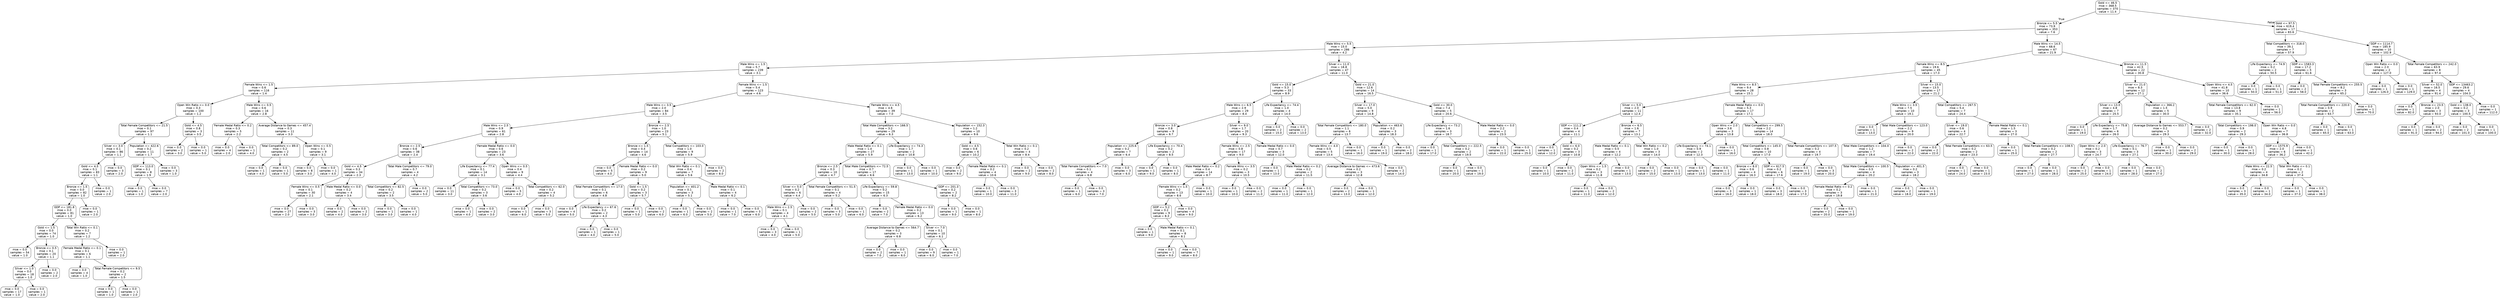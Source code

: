digraph Tree {
node [shape=box, style="rounded", color="black", fontname=helvetica] ;
edge [fontname=helvetica] ;
0 [label="Gold <= 46.5\nmse = 368.5\nsamples = 370\nvalue = 11.4"] ;
1 [label="Bronze <= 5.5\nmse = 73.9\nsamples = 353\nvalue = 7.6"] ;
0 -> 1 [labeldistance=2.5, labelangle=45, headlabel="True"] ;
2 [label="Male Wins <= 5.5\nmse = 15.0\nsamples = 286\nvalue = 4.2"] ;
1 -> 2 ;
3 [label="Male Wins <= 1.5\nmse = 5.7\nsamples = 239\nvalue = 3.1"] ;
2 -> 3 ;
4 [label="Female Wins <= 1.5\nmse = 0.6\nsamples = 116\nvalue = 1.4"] ;
3 -> 4 ;
5 [label="Open Win Ratio <= 0.0\nmse = 0.3\nsamples = 100\nvalue = 1.2"] ;
4 -> 5 ;
6 [label="Total Female Competitors <= 21.5\nmse = 0.1\nsamples = 97\nvalue = 1.1"] ;
5 -> 6 ;
7 [label="Silver <= 3.0\nmse = 0.1\nsamples = 86\nvalue = 1.1"] ;
6 -> 7 ;
8 [label="Gold <= 4.5\nmse = 0.1\nsamples = 83\nvalue = 1.1"] ;
7 -> 8 ;
9 [label="Bronze <= 1.5\nmse = 0.0\nsamples = 82\nvalue = 1.0"] ;
8 -> 9 ;
10 [label="GDP <= 181.8\nmse = 0.0\nsamples = 81\nvalue = 1.0"] ;
9 -> 10 ;
11 [label="Gold <= 1.5\nmse = 0.0\nsamples = 74\nvalue = 1.0"] ;
10 -> 11 ;
12 [label="mse = 0.0\nsamples = 54\nvalue = 1.0"] ;
11 -> 12 ;
13 [label="Bronze <= 0.5\nmse = 0.1\nsamples = 20\nvalue = 1.1"] ;
11 -> 13 ;
14 [label="Silver <= 1.0\nmse = 0.0\nsamples = 18\nvalue = 1.0"] ;
13 -> 14 ;
15 [label="mse = 0.0\nsamples = 17\nvalue = 1.0"] ;
14 -> 15 ;
16 [label="mse = 0.0\nsamples = 1\nvalue = 2.0"] ;
14 -> 16 ;
17 [label="mse = 0.0\nsamples = 2\nvalue = 2.0"] ;
13 -> 17 ;
18 [label="Total Win Ratio <= 0.1\nmse = 0.2\nsamples = 7\nvalue = 1.2"] ;
10 -> 18 ;
19 [label="Female Medal Ratio <= 0.1\nmse = 0.1\nsamples = 6\nvalue = 1.1"] ;
18 -> 19 ;
20 [label="mse = 0.0\nsamples = 4\nvalue = 1.0"] ;
19 -> 20 ;
21 [label="Total Female Competitors <= 9.5\nmse = 0.2\nsamples = 2\nvalue = 1.5"] ;
19 -> 21 ;
22 [label="mse = 0.0\nsamples = 1\nvalue = 1.0"] ;
21 -> 22 ;
23 [label="mse = 0.0\nsamples = 1\nvalue = 2.0"] ;
21 -> 23 ;
24 [label="mse = 0.0\nsamples = 1\nvalue = 2.0"] ;
18 -> 24 ;
25 [label="mse = 0.0\nsamples = 1\nvalue = 2.0"] ;
9 -> 25 ;
26 [label="mse = 0.0\nsamples = 1\nvalue = 2.0"] ;
8 -> 26 ;
27 [label="mse = 0.0\nsamples = 3\nvalue = 2.0"] ;
7 -> 27 ;
28 [label="Population <= 422.6\nmse = 0.2\nsamples = 11\nvalue = 1.7"] ;
6 -> 28 ;
29 [label="GDP <= 113.0\nmse = 0.1\nsamples = 8\nvalue = 1.9"] ;
28 -> 29 ;
30 [label="mse = 0.0\nsamples = 1\nvalue = 1.0"] ;
29 -> 30 ;
31 [label="mse = 0.0\nsamples = 7\nvalue = 2.0"] ;
29 -> 31 ;
32 [label="mse = 0.0\nsamples = 3\nvalue = 1.0"] ;
28 -> 32 ;
33 [label="Gold <= 4.5\nmse = 0.8\nsamples = 3\nvalue = 3.5"] ;
5 -> 33 ;
34 [label="mse = 0.0\nsamples = 2\nvalue = 3.0"] ;
33 -> 34 ;
35 [label="mse = 0.0\nsamples = 1\nvalue = 5.0"] ;
33 -> 35 ;
36 [label="Male Wins <= 0.5\nmse = 0.6\nsamples = 16\nvalue = 2.8"] ;
4 -> 36 ;
37 [label="Female Medal Ratio <= 0.2\nmse = 0.3\nsamples = 5\nvalue = 2.2"] ;
36 -> 37 ;
38 [label="mse = 0.0\nsamples = 4\nvalue = 2.0"] ;
37 -> 38 ;
39 [label="mse = 0.0\nsamples = 1\nvalue = 4.0"] ;
37 -> 39 ;
40 [label="Average Distance to Games <= 457.4\nmse = 0.3\nsamples = 11\nvalue = 3.3"] ;
36 -> 40 ;
41 [label="Total Competitors <= 89.0\nmse = 0.2\nsamples = 2\nvalue = 4.5"] ;
40 -> 41 ;
42 [label="mse = 0.0\nsamples = 1\nvalue = 4.0"] ;
41 -> 42 ;
43 [label="mse = 0.0\nsamples = 1\nvalue = 5.0"] ;
41 -> 43 ;
44 [label="Open Wins <= 0.5\nmse = 0.1\nsamples = 9\nvalue = 3.1"] ;
40 -> 44 ;
45 [label="mse = 0.0\nsamples = 8\nvalue = 3.0"] ;
44 -> 45 ;
46 [label="mse = 0.0\nsamples = 1\nvalue = 4.0"] ;
44 -> 46 ;
47 [label="Female Wins <= 1.5\nmse = 5.4\nsamples = 123\nvalue = 4.6"] ;
3 -> 47 ;
48 [label="Male Wins <= 3.5\nmse = 2.0\nsamples = 84\nvalue = 3.5"] ;
47 -> 48 ;
49 [label="Male Wins <= 2.5\nmse = 0.9\nsamples = 61\nvalue = 2.8"] ;
48 -> 49 ;
50 [label="Bronze <= 2.5\nmse = 0.6\nsamples = 38\nvalue = 2.4"] ;
49 -> 50 ;
51 [label="Gold <= 4.5\nmse = 0.3\nsamples = 34\nvalue = 2.3"] ;
50 -> 51 ;
52 [label="Female Wins <= 0.5\nmse = 0.1\nsamples = 30\nvalue = 2.1"] ;
51 -> 52 ;
53 [label="mse = 0.0\nsamples = 27\nvalue = 2.0"] ;
52 -> 53 ;
54 [label="mse = 0.0\nsamples = 3\nvalue = 3.0"] ;
52 -> 54 ;
55 [label="Male Medal Ratio <= 0.0\nmse = 0.2\nsamples = 4\nvalue = 3.4"] ;
51 -> 55 ;
56 [label="mse = 0.0\nsamples = 2\nvalue = 4.0"] ;
55 -> 56 ;
57 [label="mse = 0.0\nsamples = 2\nvalue = 3.0"] ;
55 -> 57 ;
58 [label="Total Male Competitors <= 79.0\nmse = 0.7\nsamples = 4\nvalue = 4.2"] ;
50 -> 58 ;
59 [label="Total Competitors <= 82.5\nmse = 0.2\nsamples = 2\nvalue = 3.5"] ;
58 -> 59 ;
60 [label="mse = 0.0\nsamples = 1\nvalue = 3.0"] ;
59 -> 60 ;
61 [label="mse = 0.0\nsamples = 1\nvalue = 4.0"] ;
59 -> 61 ;
62 [label="mse = 0.0\nsamples = 2\nvalue = 5.0"] ;
58 -> 62 ;
63 [label="Female Medal Ratio <= 0.0\nmse = 0.6\nsamples = 23\nvalue = 3.6"] ;
49 -> 63 ;
64 [label="Life Expectancy <= 77.4\nmse = 0.1\nsamples = 14\nvalue = 3.1"] ;
63 -> 64 ;
65 [label="mse = 0.0\nsamples = 11\nvalue = 3.0"] ;
64 -> 65 ;
66 [label="Total Competitors <= 73.0\nmse = 0.2\nsamples = 3\nvalue = 3.6"] ;
64 -> 66 ;
67 [label="mse = 0.0\nsamples = 1\nvalue = 4.0"] ;
66 -> 67 ;
68 [label="mse = 0.0\nsamples = 2\nvalue = 3.0"] ;
66 -> 68 ;
69 [label="Open Wins <= 0.5\nmse = 0.4\nsamples = 9\nvalue = 4.4"] ;
63 -> 69 ;
70 [label="mse = 0.0\nsamples = 5\nvalue = 4.0"] ;
69 -> 70 ;
71 [label="Total Competitors <= 62.0\nmse = 0.2\nsamples = 4\nvalue = 5.2"] ;
69 -> 71 ;
72 [label="mse = 0.0\nsamples = 1\nvalue = 6.0"] ;
71 -> 72 ;
73 [label="mse = 0.0\nsamples = 3\nvalue = 5.0"] ;
71 -> 73 ;
74 [label="Bronze <= 2.5\nmse = 1.0\nsamples = 23\nvalue = 5.1"] ;
48 -> 74 ;
75 [label="Bronze <= 1.5\nmse = 0.4\nsamples = 14\nvalue = 4.6"] ;
74 -> 75 ;
76 [label="mse = 0.0\nsamples = 5\nvalue = 4.0"] ;
75 -> 76 ;
77 [label="Female Medal Ratio <= 0.0\nmse = 0.2\nsamples = 9\nvalue = 5.0"] ;
75 -> 77 ;
78 [label="Total Female Competitors <= 17.0\nmse = 0.1\nsamples = 6\nvalue = 4.8"] ;
77 -> 78 ;
79 [label="mse = 0.0\nsamples = 4\nvalue = 5.0"] ;
78 -> 79 ;
80 [label="Life Expectancy <= 67.6\nmse = 0.2\nsamples = 2\nvalue = 4.3"] ;
78 -> 80 ;
81 [label="mse = 0.0\nsamples = 1\nvalue = 4.0"] ;
80 -> 81 ;
82 [label="mse = 0.0\nsamples = 1\nvalue = 5.0"] ;
80 -> 82 ;
83 [label="Gold <= 1.5\nmse = 0.2\nsamples = 3\nvalue = 5.7"] ;
77 -> 83 ;
84 [label="mse = 0.0\nsamples = 1\nvalue = 5.0"] ;
83 -> 84 ;
85 [label="mse = 0.0\nsamples = 2\nvalue = 6.0"] ;
83 -> 85 ;
86 [label="Total Competitors <= 103.0\nmse = 1.0\nsamples = 9\nvalue = 5.9"] ;
74 -> 86 ;
87 [label="Total Win Ratio <= 0.1\nmse = 0.4\nsamples = 7\nvalue = 5.6"] ;
86 -> 87 ;
88 [label="Population <= 401.2\nmse = 0.1\nsamples = 3\nvalue = 5.1"] ;
87 -> 88 ;
89 [label="mse = 0.0\nsamples = 1\nvalue = 6.0"] ;
88 -> 89 ;
90 [label="mse = 0.0\nsamples = 2\nvalue = 5.0"] ;
88 -> 90 ;
91 [label="Male Medal Ratio <= 0.1\nmse = 0.1\nsamples = 4\nvalue = 6.2"] ;
87 -> 91 ;
92 [label="mse = 0.0\nsamples = 1\nvalue = 7.0"] ;
91 -> 92 ;
93 [label="mse = 0.0\nsamples = 3\nvalue = 6.0"] ;
91 -> 93 ;
94 [label="mse = 0.0\nsamples = 2\nvalue = 8.0"] ;
86 -> 94 ;
95 [label="Female Wins <= 4.5\nmse = 4.6\nsamples = 39\nvalue = 7.0"] ;
47 -> 95 ;
96 [label="Total Male Competitors <= 166.5\nmse = 3.2\nsamples = 29\nvalue = 6.3"] ;
95 -> 96 ;
97 [label="Male Medal Ratio <= 0.1\nmse = 1.4\nsamples = 27\nvalue = 5.9"] ;
96 -> 97 ;
98 [label="Bronze <= 2.5\nmse = 0.3\nsamples = 10\nvalue = 4.7"] ;
97 -> 98 ;
99 [label="Silver <= 5.0\nmse = 0.2\nsamples = 6\nvalue = 4.4"] ;
98 -> 99 ;
100 [label="Male Wins <= 2.5\nmse = 0.1\nsamples = 4\nvalue = 4.1"] ;
99 -> 100 ;
101 [label="mse = 0.0\nsamples = 3\nvalue = 4.0"] ;
100 -> 101 ;
102 [label="mse = 0.0\nsamples = 1\nvalue = 5.0"] ;
100 -> 102 ;
103 [label="mse = 0.0\nsamples = 2\nvalue = 5.0"] ;
99 -> 103 ;
104 [label="Total Female Competitors <= 51.5\nmse = 0.1\nsamples = 4\nvalue = 5.2"] ;
98 -> 104 ;
105 [label="mse = 0.0\nsamples = 3\nvalue = 5.0"] ;
104 -> 105 ;
106 [label="mse = 0.0\nsamples = 1\nvalue = 6.0"] ;
104 -> 106 ;
107 [label="Total Male Competitors <= 72.5\nmse = 0.7\nsamples = 17\nvalue = 6.6"] ;
97 -> 107 ;
108 [label="Life Expectancy <= 59.8\nmse = 0.2\nsamples = 15\nvalue = 6.3"] ;
107 -> 108 ;
109 [label="mse = 0.0\nsamples = 2\nvalue = 7.0"] ;
108 -> 109 ;
110 [label="Female Medal Ratio <= 0.0\nmse = 0.2\nsamples = 13\nvalue = 6.2"] ;
108 -> 110 ;
111 [label="Average Distance to Games <= 564.7\nmse = 0.2\nsamples = 3\nvalue = 6.8"] ;
110 -> 111 ;
112 [label="mse = 0.0\nsamples = 2\nvalue = 7.0"] ;
111 -> 112 ;
113 [label="mse = 0.0\nsamples = 1\nvalue = 6.0"] ;
111 -> 113 ;
114 [label="Silver <= 7.0\nmse = 0.1\nsamples = 10\nvalue = 6.1"] ;
110 -> 114 ;
115 [label="mse = 0.0\nsamples = 9\nvalue = 6.0"] ;
114 -> 115 ;
116 [label="mse = 0.0\nsamples = 1\nvalue = 7.0"] ;
114 -> 116 ;
117 [label="GDP <= 201.3\nmse = 0.2\nsamples = 2\nvalue = 8.2"] ;
107 -> 117 ;
118 [label="mse = 0.0\nsamples = 1\nvalue = 9.0"] ;
117 -> 118 ;
119 [label="mse = 0.0\nsamples = 1\nvalue = 8.0"] ;
117 -> 119 ;
120 [label="Life Expectancy <= 74.3\nmse = 1.7\nsamples = 2\nvalue = 10.8"] ;
96 -> 120 ;
121 [label="mse = 0.0\nsamples = 1\nvalue = 13.0"] ;
120 -> 121 ;
122 [label="mse = 0.0\nsamples = 1\nvalue = 10.0"] ;
120 -> 122 ;
123 [label="Population <= 152.3\nmse = 1.2\nsamples = 10\nvalue = 9.6"] ;
95 -> 123 ;
124 [label="Gold <= 4.5\nmse = 0.6\nsamples = 6\nvalue = 10.2"] ;
123 -> 124 ;
125 [label="mse = 0.0\nsamples = 2\nvalue = 9.0"] ;
124 -> 125 ;
126 [label="Female Medal Ratio <= 0.1\nmse = 0.2\nsamples = 4\nvalue = 10.6"] ;
124 -> 126 ;
127 [label="mse = 0.0\nsamples = 1\nvalue = 10.0"] ;
126 -> 127 ;
128 [label="mse = 0.0\nsamples = 3\nvalue = 11.0"] ;
126 -> 128 ;
129 [label="Total Win Ratio <= 0.1\nmse = 0.2\nsamples = 4\nvalue = 8.4"] ;
123 -> 129 ;
130 [label="mse = 0.0\nsamples = 2\nvalue = 9.0"] ;
129 -> 130 ;
131 [label="mse = 0.0\nsamples = 2\nvalue = 8.0"] ;
129 -> 131 ;
132 [label="Silver <= 11.0\nmse = 18.8\nsamples = 47\nvalue = 11.0"] ;
2 -> 132 ;
133 [label="Gold <= 15.0\nmse = 5.3\nsamples = 33\nvalue = 8.9"] ;
132 -> 133 ;
134 [label="Male Wins <= 6.5\nmse = 2.9\nsamples = 29\nvalue = 8.4"] ;
133 -> 134 ;
135 [label="Bronze <= 3.0\nmse = 0.8\nsamples = 9\nvalue = 6.7"] ;
134 -> 135 ;
136 [label="Population <= 225.6\nmse = 0.2\nsamples = 7\nvalue = 6.4"] ;
135 -> 136 ;
137 [label="Total Female Competitors <= 7.0\nmse = 0.1\nsamples = 4\nvalue = 6.8"] ;
136 -> 137 ;
138 [label="mse = 0.0\nsamples = 1\nvalue = 6.0"] ;
137 -> 138 ;
139 [label="mse = 0.0\nsamples = 3\nvalue = 7.0"] ;
137 -> 139 ;
140 [label="mse = 0.0\nsamples = 3\nvalue = 6.0"] ;
136 -> 140 ;
141 [label="Life Expectancy <= 70.4\nmse = 0.2\nsamples = 2\nvalue = 8.5"] ;
135 -> 141 ;
142 [label="mse = 0.0\nsamples = 1\nvalue = 9.0"] ;
141 -> 142 ;
143 [label="mse = 0.0\nsamples = 1\nvalue = 8.0"] ;
141 -> 143 ;
144 [label="Silver <= 9.0\nmse = 1.7\nsamples = 20\nvalue = 9.3"] ;
134 -> 144 ;
145 [label="Female Wins <= 2.5\nmse = 0.8\nsamples = 17\nvalue = 9.0"] ;
144 -> 145 ;
146 [label="Male Medal Ratio <= 0.2\nmse = 0.4\nsamples = 14\nvalue = 8.7"] ;
145 -> 146 ;
147 [label="Female Wins <= 1.5\nmse = 0.2\nsamples = 13\nvalue = 8.6"] ;
146 -> 147 ;
148 [label="GDP <= 5.2\nmse = 0.2\nsamples = 9\nvalue = 8.3"] ;
147 -> 148 ;
149 [label="mse = 0.0\nsamples = 1\nvalue = 9.0"] ;
148 -> 149 ;
150 [label="Male Medal Ratio <= 0.1\nmse = 0.1\nsamples = 8\nvalue = 8.1"] ;
148 -> 150 ;
151 [label="mse = 0.0\nsamples = 1\nvalue = 9.0"] ;
150 -> 151 ;
152 [label="mse = 0.0\nsamples = 7\nvalue = 8.0"] ;
150 -> 152 ;
153 [label="mse = 0.0\nsamples = 4\nvalue = 9.0"] ;
147 -> 153 ;
154 [label="mse = 0.0\nsamples = 1\nvalue = 10.0"] ;
146 -> 154 ;
155 [label="Female Wins <= 3.5\nmse = 0.2\nsamples = 3\nvalue = 10.5"] ;
145 -> 155 ;
156 [label="mse = 0.0\nsamples = 1\nvalue = 10.0"] ;
155 -> 156 ;
157 [label="mse = 0.0\nsamples = 2\nvalue = 11.0"] ;
155 -> 157 ;
158 [label="Female Medal Ratio <= 0.0\nmse = 0.7\nsamples = 3\nvalue = 12.0"] ;
144 -> 158 ;
159 [label="mse = 0.0\nsamples = 1\nvalue = 13.0"] ;
158 -> 159 ;
160 [label="Male Medal Ratio <= 0.2\nmse = 0.2\nsamples = 2\nvalue = 11.5"] ;
158 -> 160 ;
161 [label="mse = 0.0\nsamples = 1\nvalue = 11.0"] ;
160 -> 161 ;
162 [label="mse = 0.0\nsamples = 1\nvalue = 12.0"] ;
160 -> 162 ;
163 [label="Life Expectancy <= 74.4\nmse = 1.0\nsamples = 4\nvalue = 14.0"] ;
133 -> 163 ;
164 [label="mse = 0.0\nsamples = 2\nvalue = 15.0"] ;
163 -> 164 ;
165 [label="mse = 0.0\nsamples = 2\nvalue = 13.0"] ;
163 -> 165 ;
166 [label="Gold <= 21.0\nmse = 12.6\nsamples = 14\nvalue = 16.5"] ;
132 -> 166 ;
167 [label="Silver <= 17.0\nmse = 5.0\nsamples = 9\nvalue = 14.8"] ;
166 -> 167 ;
168 [label="Total Female Competitors <= 180.0\nmse = 1.1\nsamples = 6\nvalue = 13.7"] ;
167 -> 168 ;
169 [label="Female Wins <= 4.0\nmse = 0.5\nsamples = 5\nvalue = 13.4"] ;
168 -> 169 ;
170 [label="Average Distance to Games <= 473.6\nmse = 0.2\nsamples = 3\nvalue = 12.8"] ;
169 -> 170 ;
171 [label="mse = 0.0\nsamples = 2\nvalue = 13.0"] ;
170 -> 171 ;
172 [label="mse = 0.0\nsamples = 1\nvalue = 12.0"] ;
170 -> 172 ;
173 [label="mse = 0.0\nsamples = 2\nvalue = 14.0"] ;
169 -> 173 ;
174 [label="mse = 0.0\nsamples = 1\nvalue = 16.0"] ;
168 -> 174 ;
175 [label="Population <= 463.6\nmse = 0.2\nsamples = 3\nvalue = 18.3"] ;
167 -> 175 ;
176 [label="mse = 0.0\nsamples = 1\nvalue = 19.0"] ;
175 -> 176 ;
177 [label="mse = 0.0\nsamples = 2\nvalue = 18.0"] ;
175 -> 177 ;
178 [label="Gold <= 30.0\nmse = 7.4\nsamples = 5\nvalue = 20.6"] ;
166 -> 178 ;
179 [label="Life Expectancy <= 73.2\nmse = 1.6\nsamples = 3\nvalue = 18.7"] ;
178 -> 179 ;
180 [label="mse = 0.0\nsamples = 1\nvalue = 17.0"] ;
179 -> 180 ;
181 [label="Total Competitors <= 222.5\nmse = 0.2\nsamples = 2\nvalue = 19.5"] ;
179 -> 181 ;
182 [label="mse = 0.0\nsamples = 1\nvalue = 20.0"] ;
181 -> 182 ;
183 [label="mse = 0.0\nsamples = 1\nvalue = 19.0"] ;
181 -> 183 ;
184 [label="Male Medal Ratio <= 0.0\nmse = 2.2\nsamples = 2\nvalue = 23.5"] ;
178 -> 184 ;
185 [label="mse = 0.0\nsamples = 1\nvalue = 22.0"] ;
184 -> 185 ;
186 [label="mse = 0.0\nsamples = 1\nvalue = 25.0"] ;
184 -> 186 ;
187 [label="Male Wins <= 14.5\nmse = 68.6\nsamples = 67\nvalue = 21.9"] ;
1 -> 187 ;
188 [label="Female Wins <= 8.5\nmse = 19.6\nsamples = 45\nvalue = 17.3"] ;
187 -> 188 ;
189 [label="Male Wins <= 8.5\nmse = 9.4\nsamples = 28\nvalue = 15.1"] ;
188 -> 189 ;
190 [label="Silver <= 5.0\nmse = 2.0\nsamples = 11\nvalue = 12.4"] ;
189 -> 190 ;
191 [label="GDP <= 111.2\nmse = 0.4\nsamples = 4\nvalue = 11.1"] ;
190 -> 191 ;
192 [label="mse = 0.0\nsamples = 1\nvalue = 12.0"] ;
191 -> 192 ;
193 [label="Gold <= 6.0\nmse = 0.2\nsamples = 3\nvalue = 10.8"] ;
191 -> 193 ;
194 [label="mse = 0.0\nsamples = 1\nvalue = 10.0"] ;
193 -> 194 ;
195 [label="mse = 0.0\nsamples = 2\nvalue = 11.0"] ;
193 -> 195 ;
196 [label="Bronze <= 6.5\nmse = 1.6\nsamples = 7\nvalue = 13.1"] ;
190 -> 196 ;
197 [label="Male Medal Ratio <= 0.1\nmse = 0.5\nsamples = 4\nvalue = 12.2"] ;
196 -> 197 ;
198 [label="Open Wins <= 1.5\nmse = 0.2\nsamples = 3\nvalue = 11.8"] ;
197 -> 198 ;
199 [label="mse = 0.0\nsamples = 1\nvalue = 11.0"] ;
198 -> 199 ;
200 [label="mse = 0.0\nsamples = 2\nvalue = 12.0"] ;
198 -> 200 ;
201 [label="mse = 0.0\nsamples = 1\nvalue = 13.0"] ;
197 -> 201 ;
202 [label="Total Win Ratio <= 0.2\nmse = 1.0\nsamples = 3\nvalue = 14.0"] ;
196 -> 202 ;
203 [label="mse = 0.0\nsamples = 2\nvalue = 15.0"] ;
202 -> 203 ;
204 [label="mse = 0.0\nsamples = 1\nvalue = 13.0"] ;
202 -> 204 ;
205 [label="Female Medal Ratio <= 0.0\nmse = 5.3\nsamples = 17\nvalue = 17.1"] ;
189 -> 205 ;
206 [label="Open Wins <= 2.0\nmse = 3.8\nsamples = 3\nvalue = 13.8"] ;
205 -> 206 ;
207 [label="Life Expectancy <= 74.1\nmse = 0.9\nsamples = 2\nvalue = 12.3"] ;
206 -> 207 ;
208 [label="mse = 0.0\nsamples = 1\nvalue = 13.0"] ;
207 -> 208 ;
209 [label="mse = 0.0\nsamples = 1\nvalue = 11.0"] ;
207 -> 209 ;
210 [label="mse = 0.0\nsamples = 1\nvalue = 16.0"] ;
206 -> 210 ;
211 [label="Total Competitors <= 299.5\nmse = 2.2\nsamples = 14\nvalue = 18.0"] ;
205 -> 211 ;
212 [label="Total Competitors <= 145.0\nmse = 0.8\nsamples = 10\nvalue = 17.0"] ;
211 -> 212 ;
213 [label="Bronze <= 8.0\nmse = 0.6\nsamples = 4\nvalue = 16.3"] ;
212 -> 213 ;
214 [label="mse = 0.0\nsamples = 3\nvalue = 16.0"] ;
213 -> 214 ;
215 [label="mse = 0.0\nsamples = 1\nvalue = 18.0"] ;
213 -> 215 ;
216 [label="GDP <= 617.5\nmse = 0.2\nsamples = 6\nvalue = 17.6"] ;
212 -> 216 ;
217 [label="mse = 0.0\nsamples = 3\nvalue = 18.0"] ;
216 -> 217 ;
218 [label="mse = 0.0\nsamples = 3\nvalue = 17.0"] ;
216 -> 218 ;
219 [label="Total Female Competitors <= 107.5\nmse = 0.2\nsamples = 4\nvalue = 19.7"] ;
211 -> 219 ;
220 [label="mse = 0.0\nsamples = 1\nvalue = 19.0"] ;
219 -> 220 ;
221 [label="mse = 0.0\nsamples = 3\nvalue = 20.0"] ;
219 -> 221 ;
222 [label="Silver <= 15.0\nmse = 13.5\nsamples = 17\nvalue = 21.2"] ;
188 -> 222 ;
223 [label="Male Wins <= 3.5\nmse = 7.5\nsamples = 10\nvalue = 19.1"] ;
222 -> 223 ;
224 [label="mse = 0.0\nsamples = 1\nvalue = 13.0"] ;
223 -> 224 ;
225 [label="Total Male Competitors <= 123.0\nmse = 2.2\nsamples = 9\nvalue = 20.0"] ;
223 -> 225 ;
226 [label="Total Male Competitors <= 104.0\nmse = 1.2\nsamples = 7\nvalue = 19.4"] ;
225 -> 226 ;
227 [label="Total Male Competitors <= 100.5\nmse = 0.5\nsamples = 4\nvalue = 20.2"] ;
226 -> 227 ;
228 [label="Female Medal Ratio <= 0.2\nmse = 0.2\nsamples = 3\nvalue = 19.8"] ;
227 -> 228 ;
229 [label="mse = 0.0\nsamples = 2\nvalue = 20.0"] ;
228 -> 229 ;
230 [label="mse = 0.0\nsamples = 1\nvalue = 19.0"] ;
228 -> 230 ;
231 [label="mse = 0.0\nsamples = 1\nvalue = 21.0"] ;
227 -> 231 ;
232 [label="Population <= 401.5\nmse = 0.2\nsamples = 3\nvalue = 18.2"] ;
226 -> 232 ;
233 [label="mse = 0.0\nsamples = 2\nvalue = 18.0"] ;
232 -> 233 ;
234 [label="mse = 0.0\nsamples = 1\nvalue = 19.0"] ;
232 -> 234 ;
235 [label="mse = 0.0\nsamples = 2\nvalue = 22.0"] ;
225 -> 235 ;
236 [label="Total Competitors <= 267.5\nmse = 5.4\nsamples = 7\nvalue = 24.4"] ;
222 -> 236 ;
237 [label="Silver <= 19.0\nmse = 0.6\nsamples = 4\nvalue = 22.7"] ;
236 -> 237 ;
238 [label="mse = 0.0\nsamples = 2\nvalue = 22.0"] ;
237 -> 238 ;
239 [label="Total Female Competitors <= 63.5\nmse = 0.2\nsamples = 2\nvalue = 23.3"] ;
237 -> 239 ;
240 [label="mse = 0.0\nsamples = 1\nvalue = 24.0"] ;
239 -> 240 ;
241 [label="mse = 0.0\nsamples = 1\nvalue = 23.0"] ;
239 -> 241 ;
242 [label="Female Medal Ratio <= 0.1\nmse = 1.5\nsamples = 3\nvalue = 27.0"] ;
236 -> 242 ;
243 [label="mse = 0.0\nsamples = 1\nvalue = 25.0"] ;
242 -> 243 ;
244 [label="Total Female Competitors <= 108.5\nmse = 0.2\nsamples = 2\nvalue = 27.7"] ;
242 -> 244 ;
245 [label="mse = 0.0\nsamples = 1\nvalue = 27.0"] ;
244 -> 245 ;
246 [label="mse = 0.0\nsamples = 1\nvalue = 28.0"] ;
244 -> 246 ;
247 [label="Bronze <= 11.5\nmse = 42.5\nsamples = 22\nvalue = 30.8"] ;
187 -> 247 ;
248 [label="Silver <= 21.0\nmse = 8.3\nsamples = 12\nvalue = 27.1"] ;
247 -> 248 ;
249 [label="Silver <= 13.0\nmse = 4.8\nsamples = 7\nvalue = 25.5"] ;
248 -> 249 ;
250 [label="mse = 0.0\nsamples = 1\nvalue = 19.0"] ;
249 -> 250 ;
251 [label="Life Expectancy <= 75.8\nmse = 1.7\nsamples = 6\nvalue = 26.0"] ;
249 -> 251 ;
252 [label="Open Wins <= 2.0\nmse = 0.2\nsamples = 3\nvalue = 24.7"] ;
251 -> 252 ;
253 [label="mse = 0.0\nsamples = 2\nvalue = 25.0"] ;
252 -> 253 ;
254 [label="mse = 0.0\nsamples = 1\nvalue = 24.0"] ;
252 -> 254 ;
255 [label="Life Expectancy <= 76.7\nmse = 0.1\nsamples = 3\nvalue = 27.1"] ;
251 -> 255 ;
256 [label="mse = 0.0\nsamples = 1\nvalue = 28.0"] ;
255 -> 256 ;
257 [label="mse = 0.0\nsamples = 2\nvalue = 27.0"] ;
255 -> 257 ;
258 [label="Population <= 366.2\nmse = 1.5\nsamples = 5\nvalue = 30.0"] ;
248 -> 258 ;
259 [label="Average Distance to Games <= 553.7\nmse = 0.2\nsamples = 3\nvalue = 29.3"] ;
258 -> 259 ;
260 [label="mse = 0.0\nsamples = 1\nvalue = 30.0"] ;
259 -> 260 ;
261 [label="mse = 0.0\nsamples = 2\nvalue = 29.0"] ;
259 -> 261 ;
262 [label="mse = 0.0\nsamples = 2\nvalue = 32.0"] ;
258 -> 262 ;
263 [label="Open Wins <= 4.5\nmse = 41.8\nsamples = 10\nvalue = 36.6"] ;
247 -> 263 ;
264 [label="Total Female Competitors <= 62.0\nmse = 13.8\nsamples = 9\nvalue = 35.1"] ;
263 -> 264 ;
265 [label="Total Competitors <= 198.0\nmse = 0.9\nsamples = 2\nvalue = 29.3"] ;
264 -> 265 ;
266 [label="mse = 0.0\nsamples = 1\nvalue = 30.0"] ;
265 -> 266 ;
267 [label="mse = 0.0\nsamples = 1\nvalue = 28.0"] ;
265 -> 267 ;
268 [label="Open Win Ratio <= 0.0\nmse = 4.8\nsamples = 7\nvalue = 36.8"] ;
264 -> 268 ;
269 [label="GDP <= 1575.9\nmse = 2.0\nsamples = 6\nvalue = 36.2"] ;
268 -> 269 ;
270 [label="Male Wins <= 22.5\nmse = 0.2\nsamples = 4\nvalue = 34.8"] ;
269 -> 270 ;
271 [label="mse = 0.0\nsamples = 3\nvalue = 35.0"] ;
270 -> 271 ;
272 [label="mse = 0.0\nsamples = 1\nvalue = 34.0"] ;
270 -> 272 ;
273 [label="Total Win Ratio <= 0.1\nmse = 0.2\nsamples = 2\nvalue = 37.4"] ;
269 -> 273 ;
274 [label="mse = 0.0\nsamples = 1\nvalue = 37.0"] ;
273 -> 274 ;
275 [label="mse = 0.0\nsamples = 1\nvalue = 38.0"] ;
273 -> 275 ;
276 [label="mse = 0.0\nsamples = 1\nvalue = 42.0"] ;
268 -> 276 ;
277 [label="mse = 0.0\nsamples = 1\nvalue = 56.0"] ;
263 -> 277 ;
278 [label="Gold <= 97.5\nmse = 619.4\nsamples = 17\nvalue = 83.6"] ;
0 -> 278 [labeldistance=2.5, labelangle=-45, headlabel="False"] ;
279 [label="Total Competitors <= 318.0\nmse = 39.1\nsamples = 7\nvalue = 57.9"] ;
278 -> 279 ;
280 [label="Life Expectancy <= 74.9\nmse = 0.2\nsamples = 2\nvalue = 50.5"] ;
279 -> 280 ;
281 [label="mse = 0.0\nsamples = 1\nvalue = 50.0"] ;
280 -> 281 ;
282 [label="mse = 0.0\nsamples = 1\nvalue = 51.0"] ;
280 -> 282 ;
283 [label="GDP <= 1583.3\nmse = 17.2\nsamples = 5\nvalue = 61.6"] ;
279 -> 283 ;
284 [label="mse = 0.0\nsamples = 2\nvalue = 58.0"] ;
283 -> 284 ;
285 [label="Total Female Competitors <= 255.5\nmse = 8.2\nsamples = 3\nvalue = 65.2"] ;
283 -> 285 ;
286 [label="Total Female Competitors <= 220.0\nmse = 0.9\nsamples = 2\nvalue = 63.7"] ;
285 -> 286 ;
287 [label="mse = 0.0\nsamples = 1\nvalue = 65.0"] ;
286 -> 287 ;
288 [label="mse = 0.0\nsamples = 1\nvalue = 63.0"] ;
286 -> 288 ;
289 [label="mse = 0.0\nsamples = 1\nvalue = 70.0"] ;
285 -> 289 ;
290 [label="GDP <= 1114.7\nmse = 185.9\nsamples = 10\nvalue = 102.9"] ;
278 -> 290 ;
291 [label="Open Win Ratio <= 0.0\nmse = 2.0\nsamples = 2\nvalue = 127.0"] ;
290 -> 291 ;
292 [label="mse = 0.0\nsamples = 1\nvalue = 126.0"] ;
291 -> 292 ;
293 [label="mse = 0.0\nsamples = 1\nvalue = 129.0"] ;
291 -> 293 ;
294 [label="Total Female Competitors <= 242.0\nmse = 63.9\nsamples = 8\nvalue = 97.4"] ;
290 -> 294 ;
295 [label="Silver <= 52.0\nmse = 16.5\nsamples = 4\nvalue = 91.4"] ;
294 -> 295 ;
296 [label="mse = 0.0\nsamples = 1\nvalue = 82.0"] ;
295 -> 296 ;
297 [label="Bronze <= 23.5\nmse = 2.0\nsamples = 3\nvalue = 93.0"] ;
295 -> 297 ;
298 [label="mse = 0.0\nsamples = 1\nvalue = 91.0"] ;
297 -> 298 ;
299 [label="mse = 0.0\nsamples = 2\nvalue = 94.0"] ;
297 -> 299 ;
300 [label="GDP <= 13463.2\nmse = 29.6\nsamples = 4\nvalue = 104.3"] ;
294 -> 300 ;
301 [label="Gold <= 138.0\nmse = 0.2\nsamples = 3\nvalue = 100.5"] ;
300 -> 301 ;
302 [label="mse = 0.0\nsamples = 2\nvalue = 101.0"] ;
301 -> 302 ;
303 [label="mse = 0.0\nsamples = 1\nvalue = 100.0"] ;
301 -> 303 ;
304 [label="mse = 0.0\nsamples = 1\nvalue = 112.0"] ;
300 -> 304 ;
}